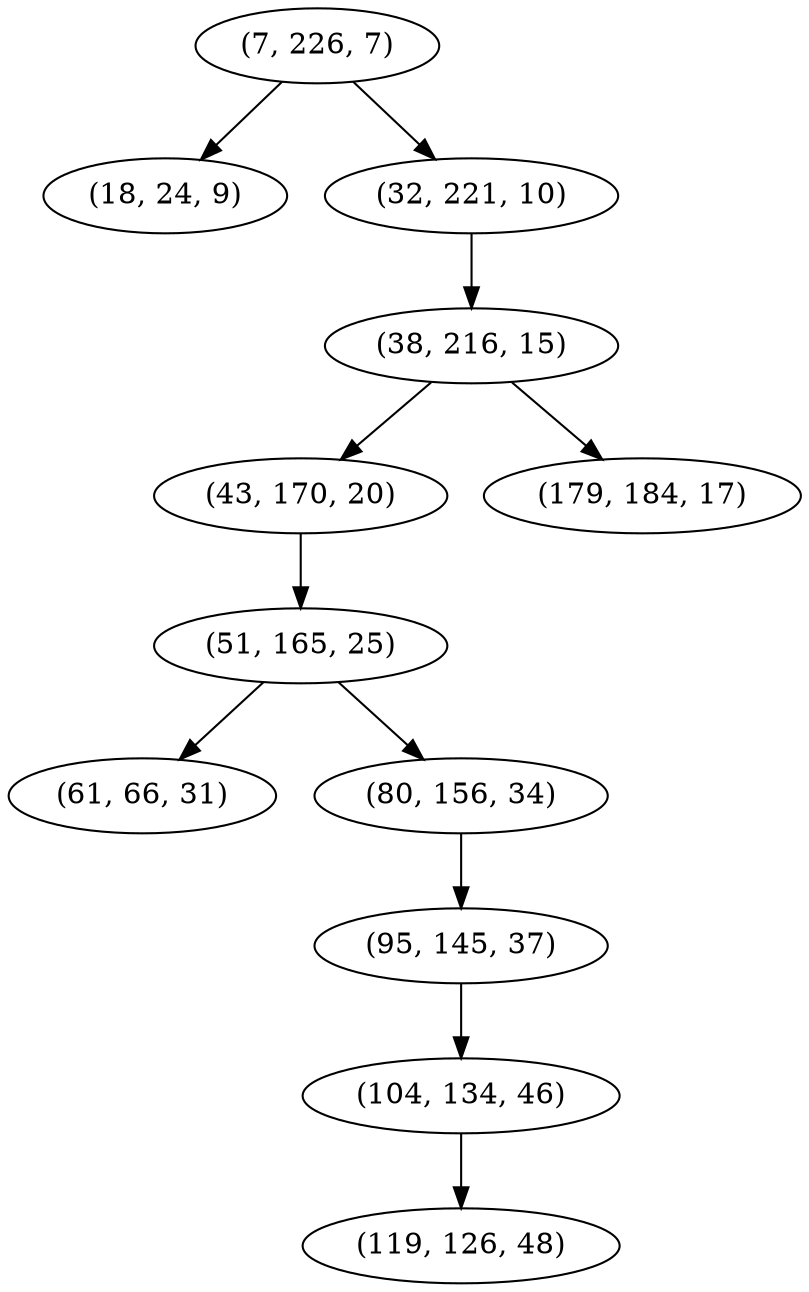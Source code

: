 digraph tree {
    "(7, 226, 7)";
    "(18, 24, 9)";
    "(32, 221, 10)";
    "(38, 216, 15)";
    "(43, 170, 20)";
    "(51, 165, 25)";
    "(61, 66, 31)";
    "(80, 156, 34)";
    "(95, 145, 37)";
    "(104, 134, 46)";
    "(119, 126, 48)";
    "(179, 184, 17)";
    "(7, 226, 7)" -> "(18, 24, 9)";
    "(7, 226, 7)" -> "(32, 221, 10)";
    "(32, 221, 10)" -> "(38, 216, 15)";
    "(38, 216, 15)" -> "(43, 170, 20)";
    "(38, 216, 15)" -> "(179, 184, 17)";
    "(43, 170, 20)" -> "(51, 165, 25)";
    "(51, 165, 25)" -> "(61, 66, 31)";
    "(51, 165, 25)" -> "(80, 156, 34)";
    "(80, 156, 34)" -> "(95, 145, 37)";
    "(95, 145, 37)" -> "(104, 134, 46)";
    "(104, 134, 46)" -> "(119, 126, 48)";
}
